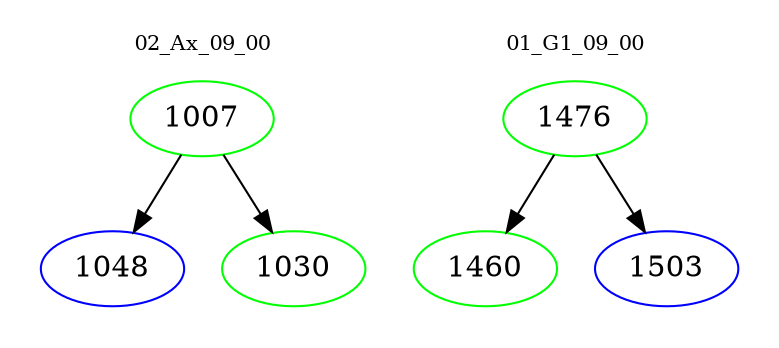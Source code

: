 digraph{
subgraph cluster_0 {
color = white
label = "02_Ax_09_00";
fontsize=10;
T0_1007 [label="1007", color="green"]
T0_1007 -> T0_1048 [color="black"]
T0_1048 [label="1048", color="blue"]
T0_1007 -> T0_1030 [color="black"]
T0_1030 [label="1030", color="green"]
}
subgraph cluster_1 {
color = white
label = "01_G1_09_00";
fontsize=10;
T1_1476 [label="1476", color="green"]
T1_1476 -> T1_1460 [color="black"]
T1_1460 [label="1460", color="green"]
T1_1476 -> T1_1503 [color="black"]
T1_1503 [label="1503", color="blue"]
}
}
